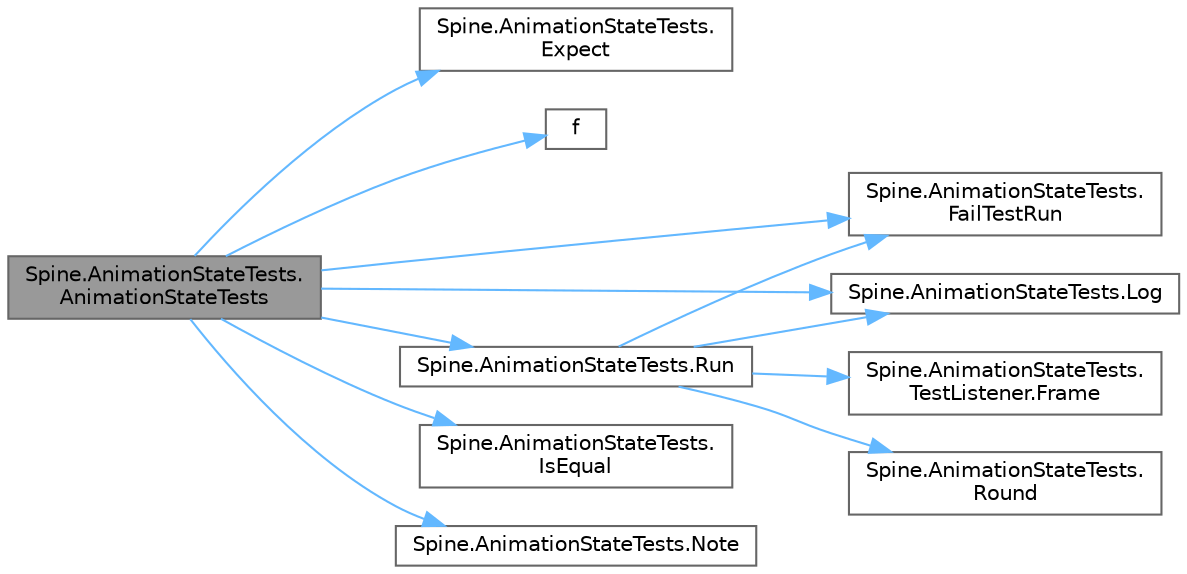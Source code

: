digraph "Spine.AnimationStateTests.AnimationStateTests"
{
 // LATEX_PDF_SIZE
  bgcolor="transparent";
  edge [fontname=Helvetica,fontsize=10,labelfontname=Helvetica,labelfontsize=10];
  node [fontname=Helvetica,fontsize=10,shape=box,height=0.2,width=0.4];
  rankdir="LR";
  Node1 [id="Node000001",label="Spine.AnimationStateTests.\lAnimationStateTests",height=0.2,width=0.4,color="gray40", fillcolor="grey60", style="filled", fontcolor="black",tooltip=" "];
  Node1 -> Node2 [id="edge1_Node000001_Node000002",color="steelblue1",style="solid",tooltip=" "];
  Node2 [id="Node000002",label="Spine.AnimationStateTests.\lExpect",height=0.2,width=0.4,color="grey40", fillcolor="white", style="filled",URL="$class_spine_1_1_animation_state_tests.html#a4193c4f84ba5411b35a21a4d763336f7",tooltip=" "];
  Node1 -> Node3 [id="edge2_Node000001_Node000003",color="steelblue1",style="solid",tooltip=" "];
  Node3 [id="Node000003",label="f",height=0.2,width=0.4,color="grey40", fillcolor="white", style="filled",URL="$cxx11__tensor__map_8cpp.html#a7f507fea02198f6cb81c86640c7b1a4e",tooltip=" "];
  Node1 -> Node4 [id="edge3_Node000001_Node000004",color="steelblue1",style="solid",tooltip=" "];
  Node4 [id="Node000004",label="Spine.AnimationStateTests.\lFailTestRun",height=0.2,width=0.4,color="grey40", fillcolor="white", style="filled",URL="$class_spine_1_1_animation_state_tests.html#af2d9a1304d2dc91cd6fb1eab78cf8694",tooltip=" "];
  Node1 -> Node5 [id="edge4_Node000001_Node000005",color="steelblue1",style="solid",tooltip=" "];
  Node5 [id="Node000005",label="Spine.AnimationStateTests.\lIsEqual",height=0.2,width=0.4,color="grey40", fillcolor="white", style="filled",URL="$class_spine_1_1_animation_state_tests.html#aeb03ffb96631327ba84cccc8f3db36a9",tooltip=" "];
  Node1 -> Node6 [id="edge5_Node000001_Node000006",color="steelblue1",style="solid",tooltip=" "];
  Node6 [id="Node000006",label="Spine.AnimationStateTests.Log",height=0.2,width=0.4,color="grey40", fillcolor="white", style="filled",URL="$class_spine_1_1_animation_state_tests.html#af1b467a1323f7f0dee5661140660fc4e",tooltip=" "];
  Node1 -> Node7 [id="edge6_Node000001_Node000007",color="steelblue1",style="solid",tooltip=" "];
  Node7 [id="Node000007",label="Spine.AnimationStateTests.Note",height=0.2,width=0.4,color="grey40", fillcolor="white", style="filled",URL="$class_spine_1_1_animation_state_tests.html#a207dce4391587e4308ea8eb3a7fcdd69",tooltip=" "];
  Node1 -> Node8 [id="edge7_Node000001_Node000008",color="steelblue1",style="solid",tooltip=" "];
  Node8 [id="Node000008",label="Spine.AnimationStateTests.Run",height=0.2,width=0.4,color="grey40", fillcolor="white", style="filled",URL="$class_spine_1_1_animation_state_tests.html#aad6fd627b263193883831c9d1bbdb056",tooltip=" "];
  Node8 -> Node4 [id="edge8_Node000008_Node000004",color="steelblue1",style="solid",tooltip=" "];
  Node8 -> Node9 [id="edge9_Node000008_Node000009",color="steelblue1",style="solid",tooltip=" "];
  Node9 [id="Node000009",label="Spine.AnimationStateTests.\lTestListener.Frame",height=0.2,width=0.4,color="grey40", fillcolor="white", style="filled",URL="$class_spine_1_1_animation_state_tests_1_1_test_listener.html#a08351fdb539082206d8dd2c9b89b94e3",tooltip=" "];
  Node8 -> Node6 [id="edge10_Node000008_Node000006",color="steelblue1",style="solid",tooltip=" "];
  Node8 -> Node10 [id="edge11_Node000008_Node000010",color="steelblue1",style="solid",tooltip=" "];
  Node10 [id="Node000010",label="Spine.AnimationStateTests.\lRound",height=0.2,width=0.4,color="grey40", fillcolor="white", style="filled",URL="$class_spine_1_1_animation_state_tests.html#a61c13c50ae50ee272919cb1a0b1cd9c1",tooltip=" "];
}
